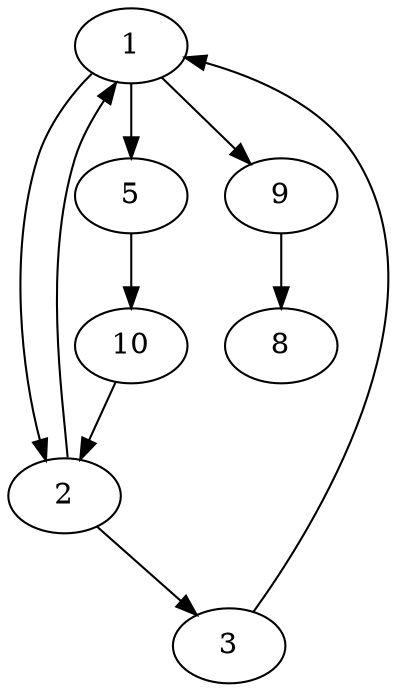 digraph G {
  "1" -> "2";
  "2" -> "3";
  "3" -> "1";
  "1" -> "5";
  "5" -> "10";
  "10" -> "2";
  "2" -> "1";
  "1" -> "9";
  "9" -> "8";
}
